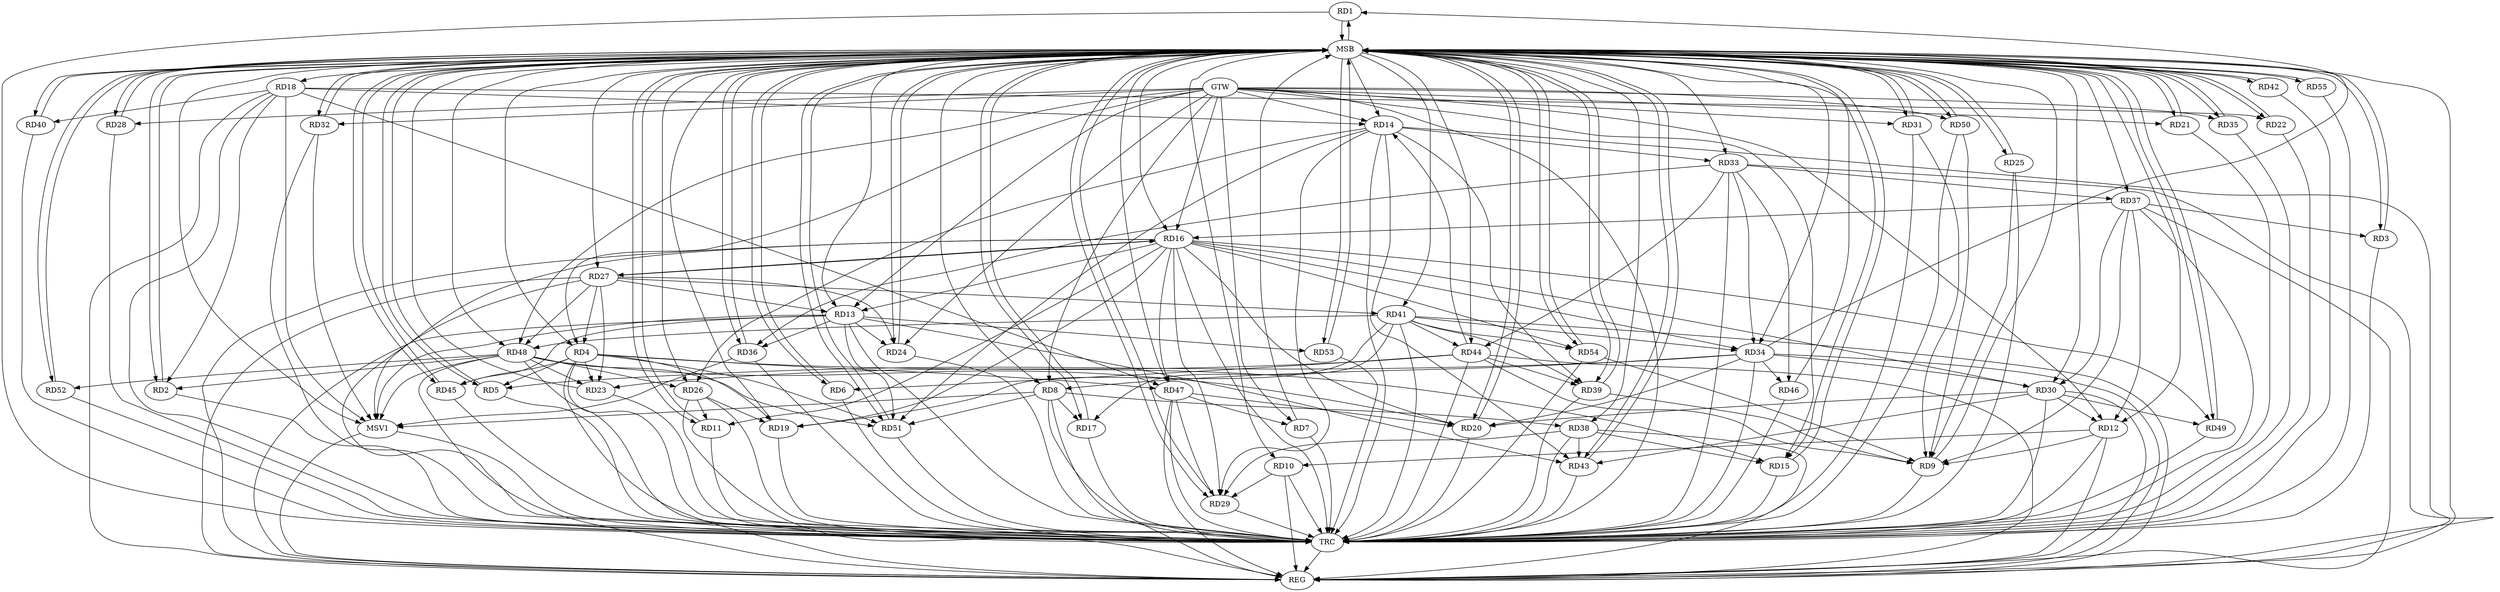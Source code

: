 strict digraph G {
  RD1 [ label="RD1" ];
  RD2 [ label="RD2" ];
  RD3 [ label="RD3" ];
  RD4 [ label="RD4" ];
  RD5 [ label="RD5" ];
  RD6 [ label="RD6" ];
  RD7 [ label="RD7" ];
  RD8 [ label="RD8" ];
  RD9 [ label="RD9" ];
  RD10 [ label="RD10" ];
  RD11 [ label="RD11" ];
  RD12 [ label="RD12" ];
  RD13 [ label="RD13" ];
  RD14 [ label="RD14" ];
  RD15 [ label="RD15" ];
  RD16 [ label="RD16" ];
  RD17 [ label="RD17" ];
  RD18 [ label="RD18" ];
  RD19 [ label="RD19" ];
  RD20 [ label="RD20" ];
  RD21 [ label="RD21" ];
  RD22 [ label="RD22" ];
  RD23 [ label="RD23" ];
  RD24 [ label="RD24" ];
  RD25 [ label="RD25" ];
  RD26 [ label="RD26" ];
  RD27 [ label="RD27" ];
  RD28 [ label="RD28" ];
  RD29 [ label="RD29" ];
  RD30 [ label="RD30" ];
  RD31 [ label="RD31" ];
  RD32 [ label="RD32" ];
  RD33 [ label="RD33" ];
  RD34 [ label="RD34" ];
  RD35 [ label="RD35" ];
  RD36 [ label="RD36" ];
  RD37 [ label="RD37" ];
  RD38 [ label="RD38" ];
  RD39 [ label="RD39" ];
  RD40 [ label="RD40" ];
  RD41 [ label="RD41" ];
  RD42 [ label="RD42" ];
  RD43 [ label="RD43" ];
  RD44 [ label="RD44" ];
  RD45 [ label="RD45" ];
  RD46 [ label="RD46" ];
  RD47 [ label="RD47" ];
  RD48 [ label="RD48" ];
  RD49 [ label="RD49" ];
  RD50 [ label="RD50" ];
  RD51 [ label="RD51" ];
  RD52 [ label="RD52" ];
  RD53 [ label="RD53" ];
  RD54 [ label="RD54" ];
  RD55 [ label="RD55" ];
  GTW [ label="GTW" ];
  REG [ label="REG" ];
  MSB [ label="MSB" ];
  TRC [ label="TRC" ];
  MSV1 [ label="MSV1" ];
  RD34 -> RD1;
  RD18 -> RD2;
  RD48 -> RD2;
  RD37 -> RD3;
  RD4 -> RD5;
  RD4 -> RD15;
  RD4 -> RD19;
  RD4 -> RD23;
  RD27 -> RD4;
  RD4 -> RD45;
  RD4 -> RD47;
  RD4 -> RD51;
  RD34 -> RD5;
  RD44 -> RD6;
  RD47 -> RD7;
  RD8 -> RD17;
  RD34 -> RD8;
  RD8 -> RD38;
  RD8 -> RD51;
  RD12 -> RD10;
  RD10 -> RD29;
  RD16 -> RD11;
  RD26 -> RD11;
  RD30 -> RD12;
  RD37 -> RD12;
  RD16 -> RD13;
  RD13 -> RD24;
  RD27 -> RD13;
  RD13 -> RD36;
  RD13 -> RD43;
  RD13 -> RD45;
  RD13 -> RD51;
  RD13 -> RD53;
  RD18 -> RD14;
  RD14 -> RD26;
  RD14 -> RD29;
  RD14 -> RD33;
  RD14 -> RD39;
  RD14 -> RD43;
  RD44 -> RD14;
  RD14 -> RD51;
  RD38 -> RD15;
  RD16 -> RD19;
  RD16 -> RD20;
  RD16 -> RD27;
  RD27 -> RD16;
  RD16 -> RD29;
  RD16 -> RD30;
  RD16 -> RD34;
  RD37 -> RD16;
  RD16 -> RD47;
  RD16 -> RD49;
  RD16 -> RD54;
  RD41 -> RD17;
  RD18 -> RD22;
  RD18 -> RD40;
  RD18 -> RD47;
  RD26 -> RD19;
  RD41 -> RD19;
  RD30 -> RD20;
  RD34 -> RD20;
  RD47 -> RD20;
  RD48 -> RD20;
  RD27 -> RD23;
  RD44 -> RD23;
  RD48 -> RD23;
  RD27 -> RD24;
  RD48 -> RD26;
  RD27 -> RD41;
  RD27 -> RD48;
  RD38 -> RD29;
  RD47 -> RD29;
  RD34 -> RD30;
  RD37 -> RD30;
  RD30 -> RD43;
  RD30 -> RD49;
  RD33 -> RD34;
  RD33 -> RD36;
  RD33 -> RD37;
  RD33 -> RD44;
  RD33 -> RD46;
  RD41 -> RD34;
  RD34 -> RD46;
  RD38 -> RD43;
  RD41 -> RD39;
  RD44 -> RD39;
  RD41 -> RD44;
  RD41 -> RD48;
  RD41 -> RD54;
  RD48 -> RD51;
  RD48 -> RD52;
  GTW -> RD15;
  GTW -> RD31;
  GTW -> RD32;
  GTW -> RD12;
  GTW -> RD4;
  GTW -> RD28;
  GTW -> RD13;
  GTW -> RD21;
  GTW -> RD14;
  GTW -> RD8;
  GTW -> RD24;
  GTW -> RD48;
  GTW -> RD16;
  GTW -> RD35;
  GTW -> RD50;
  GTW -> RD7;
  RD4 -> REG;
  RD8 -> REG;
  RD10 -> REG;
  RD12 -> REG;
  RD13 -> REG;
  RD14 -> REG;
  RD16 -> REG;
  RD18 -> REG;
  RD26 -> REG;
  RD27 -> REG;
  RD30 -> REG;
  RD33 -> REG;
  RD34 -> REG;
  RD37 -> REG;
  RD38 -> REG;
  RD41 -> REG;
  RD44 -> REG;
  RD47 -> REG;
  RD48 -> REG;
  RD1 -> MSB;
  MSB -> RD4;
  MSB -> RD27;
  MSB -> RD36;
  MSB -> RD40;
  MSB -> REG;
  RD2 -> MSB;
  MSB -> RD10;
  MSB -> RD47;
  RD3 -> MSB;
  MSB -> RD45;
  MSB -> RD51;
  MSB -> RD52;
  RD5 -> MSB;
  MSB -> RD24;
  MSB -> RD48;
  RD6 -> MSB;
  MSB -> RD22;
  MSB -> RD38;
  RD7 -> MSB;
  MSB -> RD3;
  MSB -> RD18;
  MSB -> RD41;
  RD9 -> MSB;
  MSB -> RD13;
  MSB -> RD14;
  MSB -> RD25;
  MSB -> RD34;
  MSB -> RD42;
  MSB -> RD44;
  RD11 -> MSB;
  MSB -> RD2;
  MSB -> RD12;
  MSB -> RD16;
  MSB -> RD17;
  MSB -> RD28;
  MSB -> RD49;
  MSB -> RD50;
  RD15 -> MSB;
  MSB -> RD11;
  MSB -> RD55;
  RD17 -> MSB;
  MSB -> RD20;
  MSB -> RD54;
  RD19 -> MSB;
  MSB -> RD31;
  MSB -> RD53;
  RD20 -> MSB;
  RD21 -> MSB;
  MSB -> RD5;
  MSB -> RD43;
  RD22 -> MSB;
  RD23 -> MSB;
  MSB -> RD15;
  RD24 -> MSB;
  MSB -> RD6;
  RD25 -> MSB;
  RD28 -> MSB;
  MSB -> RD39;
  RD29 -> MSB;
  RD31 -> MSB;
  MSB -> RD30;
  RD32 -> MSB;
  MSB -> RD37;
  RD35 -> MSB;
  RD36 -> MSB;
  MSB -> RD33;
  RD39 -> MSB;
  MSB -> RD32;
  MSB -> RD35;
  RD40 -> MSB;
  RD42 -> MSB;
  MSB -> RD8;
  RD43 -> MSB;
  RD45 -> MSB;
  RD46 -> MSB;
  RD49 -> MSB;
  MSB -> RD29;
  RD50 -> MSB;
  MSB -> RD1;
  RD51 -> MSB;
  MSB -> RD26;
  RD52 -> MSB;
  MSB -> RD21;
  RD53 -> MSB;
  RD54 -> MSB;
  RD55 -> MSB;
  RD1 -> TRC;
  RD2 -> TRC;
  RD3 -> TRC;
  RD4 -> TRC;
  RD5 -> TRC;
  RD6 -> TRC;
  RD7 -> TRC;
  RD8 -> TRC;
  RD9 -> TRC;
  RD10 -> TRC;
  RD11 -> TRC;
  RD12 -> TRC;
  RD13 -> TRC;
  RD14 -> TRC;
  RD15 -> TRC;
  RD16 -> TRC;
  RD17 -> TRC;
  RD18 -> TRC;
  RD19 -> TRC;
  RD20 -> TRC;
  RD21 -> TRC;
  RD22 -> TRC;
  RD23 -> TRC;
  RD24 -> TRC;
  RD25 -> TRC;
  RD26 -> TRC;
  RD27 -> TRC;
  RD28 -> TRC;
  RD29 -> TRC;
  RD30 -> TRC;
  RD31 -> TRC;
  RD32 -> TRC;
  RD33 -> TRC;
  RD34 -> TRC;
  RD35 -> TRC;
  RD36 -> TRC;
  RD37 -> TRC;
  RD38 -> TRC;
  RD39 -> TRC;
  RD40 -> TRC;
  RD41 -> TRC;
  RD42 -> TRC;
  RD43 -> TRC;
  RD44 -> TRC;
  RD45 -> TRC;
  RD46 -> TRC;
  RD47 -> TRC;
  RD48 -> TRC;
  RD49 -> TRC;
  RD50 -> TRC;
  RD51 -> TRC;
  RD52 -> TRC;
  RD53 -> TRC;
  RD54 -> TRC;
  RD55 -> TRC;
  GTW -> TRC;
  TRC -> REG;
  RD39 -> RD9;
  RD44 -> RD9;
  RD50 -> RD9;
  RD37 -> RD9;
  RD25 -> RD9;
  RD12 -> RD9;
  RD54 -> RD9;
  RD31 -> RD9;
  RD8 -> MSV1;
  RD13 -> MSV1;
  RD16 -> MSV1;
  RD18 -> MSV1;
  RD48 -> MSV1;
  MSB -> MSV1;
  RD36 -> MSV1;
  RD32 -> MSV1;
  MSV1 -> REG;
  MSV1 -> TRC;
}

